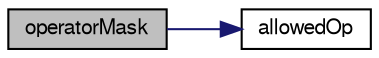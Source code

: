 digraph "operatorMask"
{
  edge [fontname="FreeSans",fontsize="10",labelfontname="FreeSans",labelfontsize="10"];
  node [fontname="FreeSans",fontsize="10",shape=record];
  rankdir="LR";
  Node188903 [label="operatorMask",height=0.2,width=0.4,color="black", fillcolor="grey75", style="filled", fontcolor="black"];
  Node188903 -> Node188904 [color="midnightblue",fontsize="10",style="solid",fontname="FreeSans"];
  Node188904 [label="allowedOp",height=0.2,width=0.4,color="black", fillcolor="white", style="filled",URL="$sqlite3_8c.html#a9cb0a678e7e89071cde7e9ad6a5b6aef"];
}
